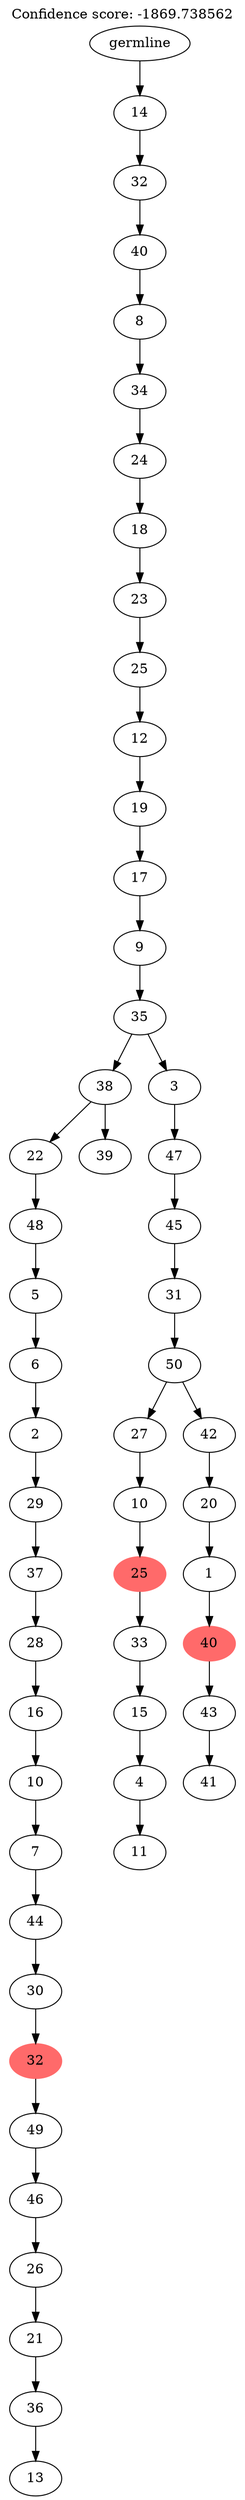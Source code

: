 digraph g {
	"52" -> "53";
	"53" [label="13"];
	"51" -> "52";
	"52" [label="36"];
	"50" -> "51";
	"51" [label="21"];
	"49" -> "50";
	"50" [label="26"];
	"48" -> "49";
	"49" [label="46"];
	"47" -> "48";
	"48" [label="49"];
	"46" -> "47";
	"47" [color=indianred1, style=filled, label="32"];
	"45" -> "46";
	"46" [label="30"];
	"44" -> "45";
	"45" [label="44"];
	"43" -> "44";
	"44" [label="7"];
	"42" -> "43";
	"43" [label="10"];
	"41" -> "42";
	"42" [label="16"];
	"40" -> "41";
	"41" [label="28"];
	"39" -> "40";
	"40" [label="37"];
	"38" -> "39";
	"39" [label="29"];
	"37" -> "38";
	"38" [label="2"];
	"36" -> "37";
	"37" [label="6"];
	"35" -> "36";
	"36" [label="5"];
	"34" -> "35";
	"35" [label="48"];
	"33" -> "34";
	"34" [label="22"];
	"33" -> "54";
	"54" [label="39"];
	"31" -> "32";
	"32" [label="11"];
	"30" -> "31";
	"31" [label="4"];
	"29" -> "30";
	"30" [label="15"];
	"28" -> "29";
	"29" [label="33"];
	"27" -> "28";
	"28" [color=indianred1, style=filled, label="25"];
	"26" -> "27";
	"27" [label="10"];
	"24" -> "25";
	"25" [label="41"];
	"23" -> "24";
	"24" [label="43"];
	"22" -> "23";
	"23" [color=indianred1, style=filled, label="40"];
	"21" -> "22";
	"22" [label="1"];
	"20" -> "21";
	"21" [label="20"];
	"19" -> "20";
	"20" [label="42"];
	"19" -> "26";
	"26" [label="27"];
	"18" -> "19";
	"19" [label="50"];
	"17" -> "18";
	"18" [label="31"];
	"16" -> "17";
	"17" [label="45"];
	"15" -> "16";
	"16" [label="47"];
	"14" -> "15";
	"15" [label="3"];
	"14" -> "33";
	"33" [label="38"];
	"13" -> "14";
	"14" [label="35"];
	"12" -> "13";
	"13" [label="9"];
	"11" -> "12";
	"12" [label="17"];
	"10" -> "11";
	"11" [label="19"];
	"9" -> "10";
	"10" [label="12"];
	"8" -> "9";
	"9" [label="25"];
	"7" -> "8";
	"8" [label="23"];
	"6" -> "7";
	"7" [label="18"];
	"5" -> "6";
	"6" [label="24"];
	"4" -> "5";
	"5" [label="34"];
	"3" -> "4";
	"4" [label="8"];
	"2" -> "3";
	"3" [label="40"];
	"1" -> "2";
	"2" [label="32"];
	"0" -> "1";
	"1" [label="14"];
	"0" [label="germline"];
	labelloc="t";
	label="Confidence score: -1869.738562";
}
